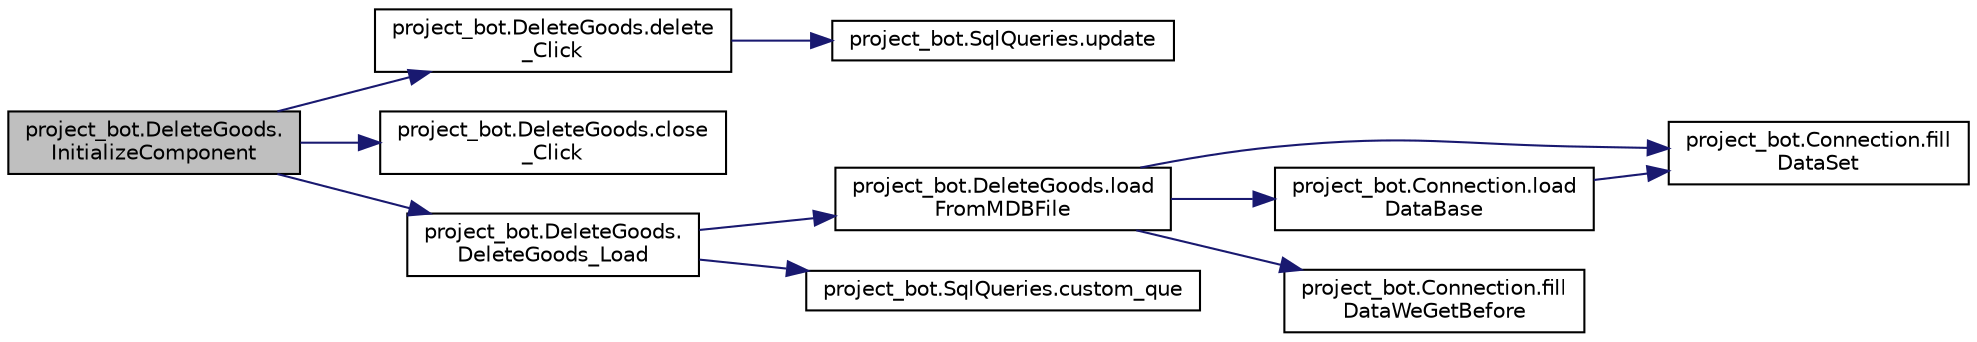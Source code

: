 digraph "project_bot.DeleteGoods.InitializeComponent"
{
  edge [fontname="Helvetica",fontsize="10",labelfontname="Helvetica",labelfontsize="10"];
  node [fontname="Helvetica",fontsize="10",shape=record];
  rankdir="LR";
  Node32 [label="project_bot.DeleteGoods.\lInitializeComponent",height=0.2,width=0.4,color="black", fillcolor="grey75", style="filled", fontcolor="black"];
  Node32 -> Node33 [color="midnightblue",fontsize="10",style="solid",fontname="Helvetica"];
  Node33 [label="project_bot.DeleteGoods.delete\l_Click",height=0.2,width=0.4,color="black", fillcolor="white", style="filled",URL="$classproject__bot_1_1_delete_goods.html#a4aac5de189012c1bb7c1161b019b97a8"];
  Node33 -> Node34 [color="midnightblue",fontsize="10",style="solid",fontname="Helvetica"];
  Node34 [label="project_bot.SqlQueries.update",height=0.2,width=0.4,color="black", fillcolor="white", style="filled",URL="$classproject__bot_1_1_sql_queries.html#a1fddf4e1d2ecebfb016f1231925c59ff",tooltip="aktuakizacja danych w istniejacym wpisie "];
  Node32 -> Node35 [color="midnightblue",fontsize="10",style="solid",fontname="Helvetica"];
  Node35 [label="project_bot.DeleteGoods.close\l_Click",height=0.2,width=0.4,color="black", fillcolor="white", style="filled",URL="$classproject__bot_1_1_delete_goods.html#a845f1fe8c54f6b239984ce0916754cb8"];
  Node32 -> Node36 [color="midnightblue",fontsize="10",style="solid",fontname="Helvetica"];
  Node36 [label="project_bot.DeleteGoods.\lDeleteGoods_Load",height=0.2,width=0.4,color="black", fillcolor="white", style="filled",URL="$classproject__bot_1_1_delete_goods.html#af370b0ab48634b8319c7e059775194fa"];
  Node36 -> Node37 [color="midnightblue",fontsize="10",style="solid",fontname="Helvetica"];
  Node37 [label="project_bot.DeleteGoods.load\lFromMDBFile",height=0.2,width=0.4,color="black", fillcolor="white", style="filled",URL="$classproject__bot_1_1_delete_goods.html#abab9edf8ed6cdf9465263e469fad0e0b"];
  Node37 -> Node38 [color="midnightblue",fontsize="10",style="solid",fontname="Helvetica"];
  Node38 [label="project_bot.Connection.fill\lDataSet",height=0.2,width=0.4,color="black", fillcolor="white", style="filled",URL="$classproject__bot_1_1_connection.html#af68118c08e33fec46caeb1c4b904d588",tooltip="filling data set "];
  Node37 -> Node39 [color="midnightblue",fontsize="10",style="solid",fontname="Helvetica"];
  Node39 [label="project_bot.Connection.load\lDataBase",height=0.2,width=0.4,color="black", fillcolor="white", style="filled",URL="$classproject__bot_1_1_connection.html#a03f99178a79b05fef2f3a429a0a04df4",tooltip="filling data table "];
  Node39 -> Node38 [color="midnightblue",fontsize="10",style="solid",fontname="Helvetica"];
  Node37 -> Node40 [color="midnightblue",fontsize="10",style="solid",fontname="Helvetica"];
  Node40 [label="project_bot.Connection.fill\lDataWeGetBefore",height=0.2,width=0.4,color="black", fillcolor="white", style="filled",URL="$classproject__bot_1_1_connection.html#a67557fe025a012e4ab1ad9bb949cb9c0",tooltip="filling data apadter "];
  Node36 -> Node41 [color="midnightblue",fontsize="10",style="solid",fontname="Helvetica"];
  Node41 [label="project_bot.SqlQueries.custom_que",height=0.2,width=0.4,color="black", fillcolor="white", style="filled",URL="$classproject__bot_1_1_sql_queries.html#aa2262a95cf3b8460641b79663ad7509e",tooltip="metoday dla wprowadzania wlasnej kwerendy (recznie) "];
}
